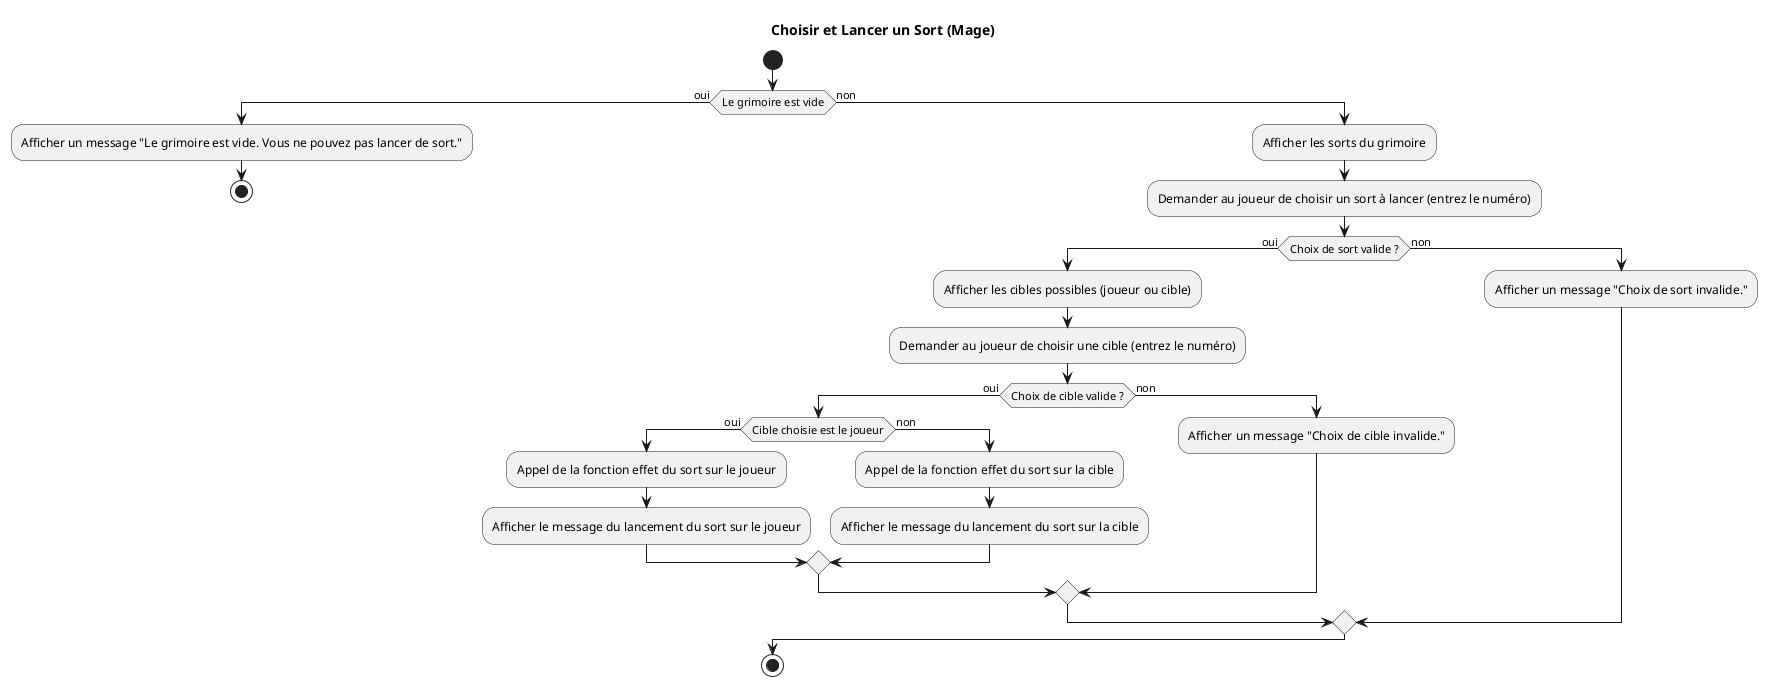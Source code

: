 @startuml

!define ClassBackgroundColor #White
!define MethodBackgroundColor ClassBackgroundColor
!define ClassBorderColor #000000
!define ClassFontColor #000000
!define ClassFontSize 14
!define MethodFontColor ClassFontColor
!define MethodFontSize 12
!define ArrowColor #707070

skinparam class {
    BackgroundColor ClassBackgroundColor
    BorderColor ClassBorderColor
    FontColor ClassFontColor
    FontSize ClassFontSize
}

skinparam method {
    BackgroundColor MethodBackgroundColor
    BorderColor ClassBorderColor
    FontColor MethodFontColor
    FontSize MethodFontSize
}

title Choisir et Lancer un Sort (Mage)

start

if (Le grimoire est vide) then (oui)
    :Afficher un message "Le grimoire est vide. Vous ne pouvez pas lancer de sort.";
    stop
else (non)
    :Afficher les sorts du grimoire;
    :Demander au joueur de choisir un sort à lancer (entrez le numéro);
    if (Choix de sort valide ?) then (oui)
        :Afficher les cibles possibles (joueur ou cible);
        :Demander au joueur de choisir une cible (entrez le numéro);
        if (Choix de cible valide ?) then (oui)
            if (Cible choisie est le joueur) then (oui)
                :Appel de la fonction effet du sort sur le joueur;
                :Afficher le message du lancement du sort sur le joueur;
            else (non)
                :Appel de la fonction effet du sort sur la cible;
                :Afficher le message du lancement du sort sur la cible;
            endif
        else (non)
            :Afficher un message "Choix de cible invalide.";
        endif
    else (non)
        :Afficher un message "Choix de sort invalide.";
    endif
endif

stop

@enduml